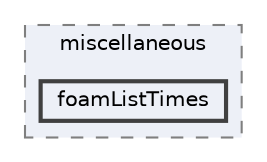 digraph "applications/utilities/miscellaneous/foamListTimes"
{
 // LATEX_PDF_SIZE
  bgcolor="transparent";
  edge [fontname=Helvetica,fontsize=10,labelfontname=Helvetica,labelfontsize=10];
  node [fontname=Helvetica,fontsize=10,shape=box,height=0.2,width=0.4];
  compound=true
  subgraph clusterdir_3210494cbdf79b7f44b411965daadab0 {
    graph [ bgcolor="#edf0f7", pencolor="grey50", label="miscellaneous", fontname=Helvetica,fontsize=10 style="filled,dashed", URL="dir_3210494cbdf79b7f44b411965daadab0.html",tooltip=""]
  dir_26cb98393718a0b1c9c8e2a5f7920694 [label="foamListTimes", fillcolor="#edf0f7", color="grey25", style="filled,bold", URL="dir_26cb98393718a0b1c9c8e2a5f7920694.html",tooltip=""];
  }
}
